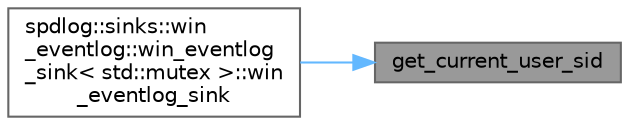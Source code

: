 digraph "get_current_user_sid"
{
 // LATEX_PDF_SIZE
  bgcolor="transparent";
  edge [fontname=Helvetica,fontsize=10,labelfontname=Helvetica,labelfontsize=10];
  node [fontname=Helvetica,fontsize=10,shape=box,height=0.2,width=0.4];
  rankdir="RL";
  Node1 [id="Node000001",label="get_current_user_sid",height=0.2,width=0.4,color="gray40", fillcolor="grey60", style="filled", fontcolor="black",tooltip="Get SID for the current user"];
  Node1 -> Node2 [id="edge1_Node000001_Node000002",dir="back",color="steelblue1",style="solid",tooltip=" "];
  Node2 [id="Node000002",label="spdlog::sinks::win\l_eventlog::win_eventlog\l_sink\< std::mutex \>::win\l_eventlog_sink",height=0.2,width=0.4,color="grey40", fillcolor="white", style="filled",URL="$classspdlog_1_1sinks_1_1win__eventlog_1_1win__eventlog__sink.html#a62797c85bd3ed61284590d5aac3f365e",tooltip=" "];
}
